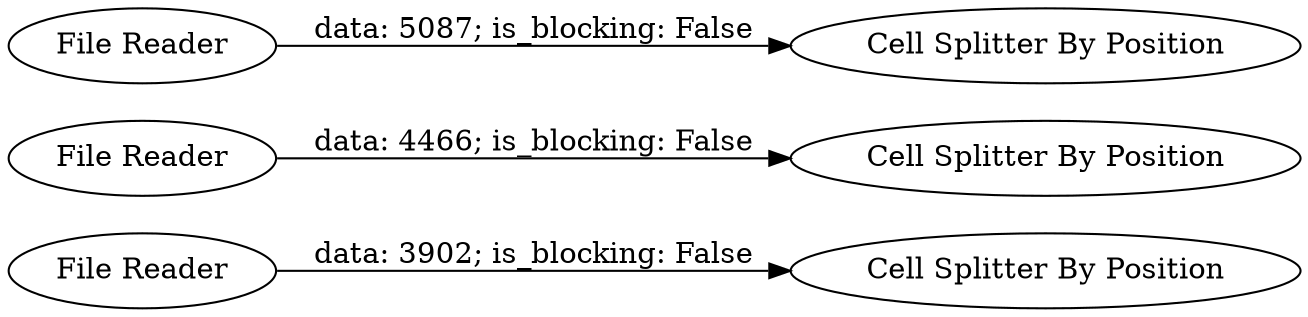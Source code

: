 digraph {
	"-2268396152199236733_182" [label="Cell Splitter By Position"]
	"-2268396152199236733_187" [label="Cell Splitter By Position"]
	"-2268396152199236733_185" [label="Cell Splitter By Position"]
	"-2268396152199236733_184" [label="File Reader"]
	"-2268396152199236733_181" [label="File Reader"]
	"-2268396152199236733_186" [label="File Reader"]
	"-2268396152199236733_184" -> "-2268396152199236733_185" [label="data: 5087; is_blocking: False"]
	"-2268396152199236733_181" -> "-2268396152199236733_182" [label="data: 3902; is_blocking: False"]
	"-2268396152199236733_186" -> "-2268396152199236733_187" [label="data: 4466; is_blocking: False"]
	rankdir=LR
}
